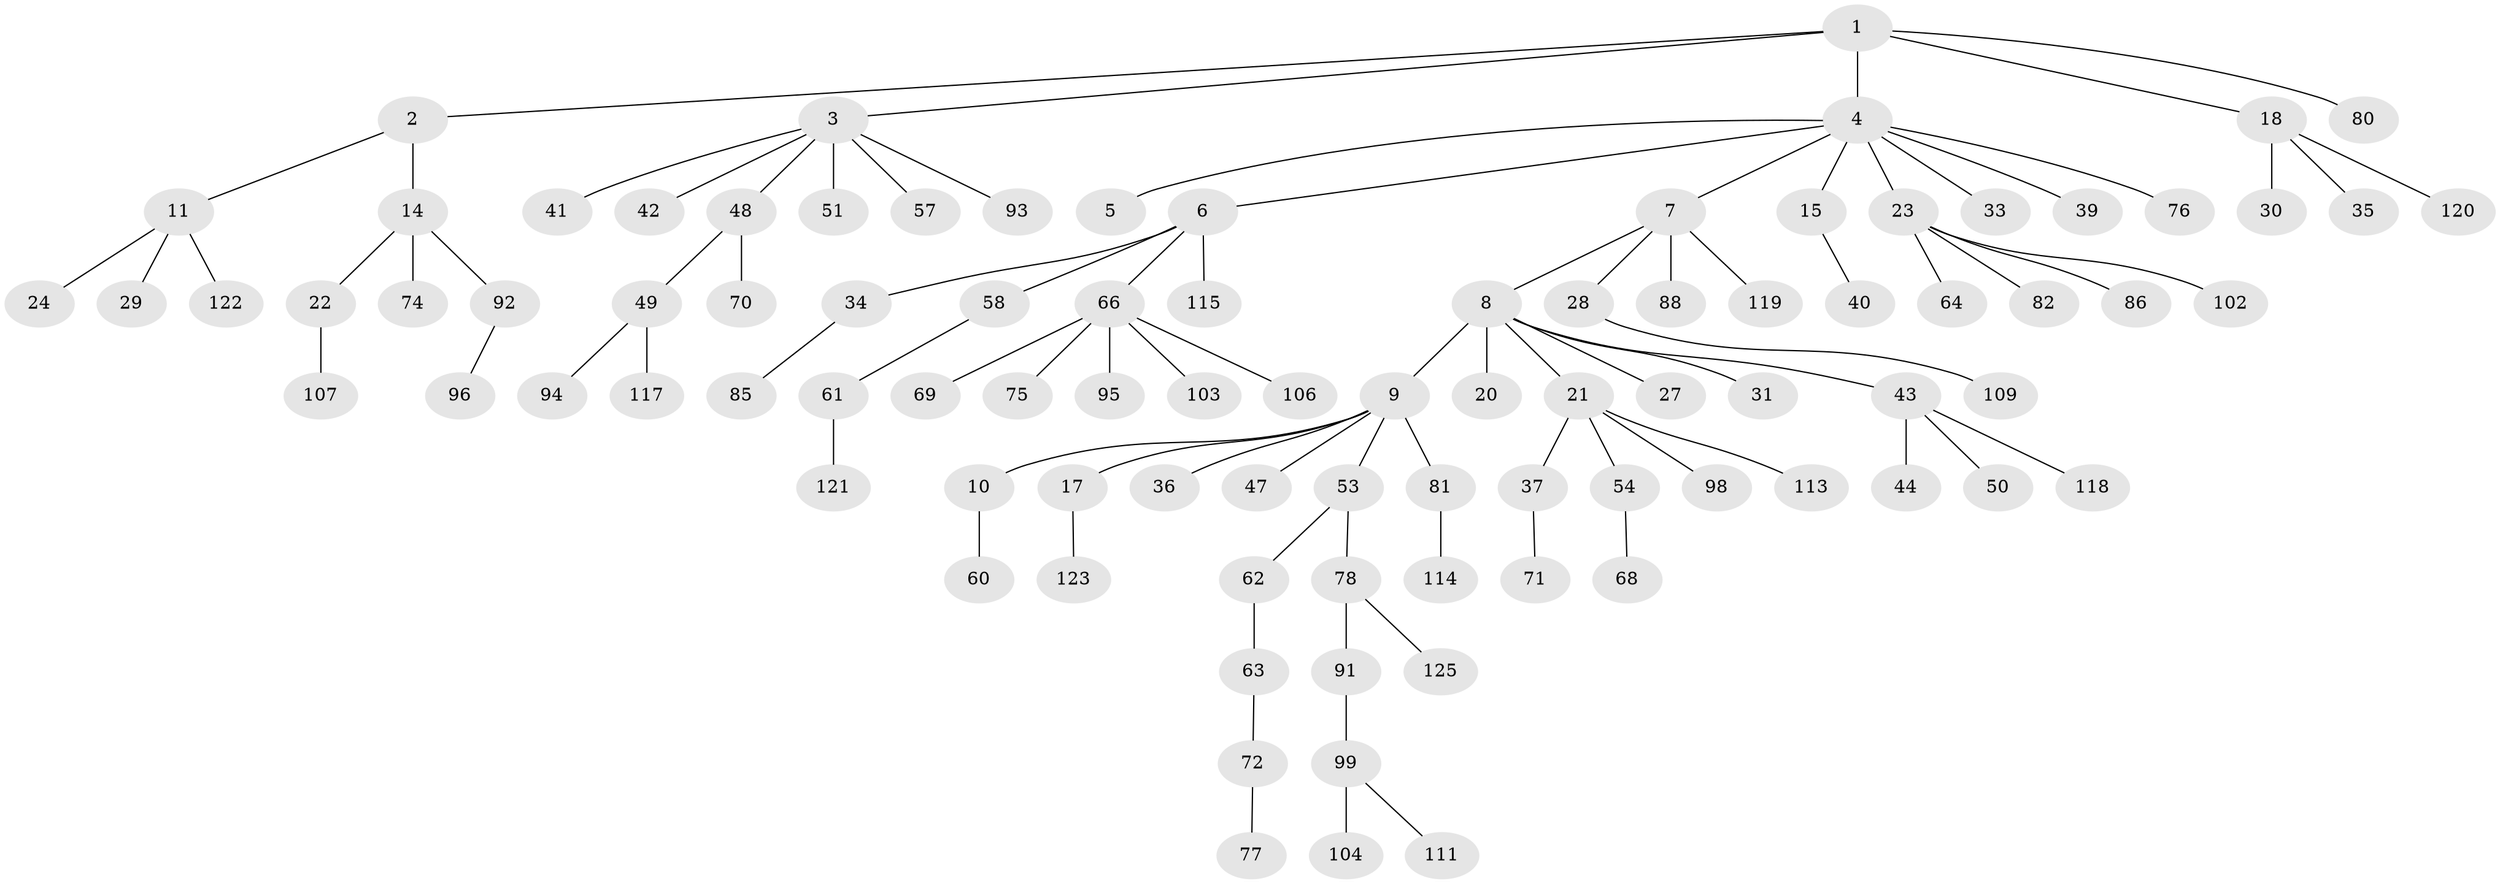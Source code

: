 // original degree distribution, {5: 0.023809523809523808, 3: 0.12698412698412698, 8: 0.007936507936507936, 6: 0.015873015873015872, 2: 0.2619047619047619, 4: 0.047619047619047616, 7: 0.015873015873015872, 1: 0.5}
// Generated by graph-tools (version 1.1) at 2025/42/03/06/25 10:42:05]
// undirected, 93 vertices, 92 edges
graph export_dot {
graph [start="1"]
  node [color=gray90,style=filled];
  1 [super="+16"];
  2;
  3 [super="+101"];
  4 [super="+13"];
  5 [super="+55"];
  6 [super="+26"];
  7 [super="+32"];
  8;
  9 [super="+46"];
  10;
  11 [super="+12"];
  14 [super="+19"];
  15;
  17;
  18 [super="+25"];
  20 [super="+59"];
  21 [super="+45"];
  22 [super="+105"];
  23 [super="+73"];
  24;
  27;
  28 [super="+38"];
  29;
  30 [super="+65"];
  31;
  33;
  34;
  35;
  36 [super="+67"];
  37 [super="+110"];
  39;
  40;
  41;
  42 [super="+112"];
  43 [super="+56"];
  44;
  47;
  48;
  49 [super="+52"];
  50;
  51;
  53 [super="+97"];
  54;
  57;
  58;
  60 [super="+79"];
  61 [super="+84"];
  62;
  63;
  64;
  66 [super="+90"];
  68;
  69;
  70 [super="+116"];
  71 [super="+83"];
  72;
  74;
  75 [super="+87"];
  76;
  77;
  78 [super="+108"];
  80;
  81;
  82 [super="+89"];
  85;
  86;
  88;
  91;
  92;
  93;
  94;
  95;
  96;
  98 [super="+124"];
  99 [super="+100"];
  102 [super="+126"];
  103;
  104;
  106;
  107;
  109;
  111;
  113;
  114;
  115;
  117;
  118;
  119;
  120;
  121;
  122;
  123;
  125;
  1 -- 2;
  1 -- 3;
  1 -- 4;
  1 -- 80;
  1 -- 18;
  2 -- 11;
  2 -- 14;
  3 -- 41;
  3 -- 42;
  3 -- 48;
  3 -- 51;
  3 -- 57;
  3 -- 93;
  4 -- 5;
  4 -- 6;
  4 -- 7;
  4 -- 33;
  4 -- 39;
  4 -- 23;
  4 -- 76;
  4 -- 15;
  6 -- 58;
  6 -- 66;
  6 -- 34;
  6 -- 115;
  7 -- 8;
  7 -- 28;
  7 -- 88;
  7 -- 119;
  8 -- 9;
  8 -- 20;
  8 -- 21;
  8 -- 27;
  8 -- 31;
  8 -- 43;
  9 -- 10;
  9 -- 17;
  9 -- 36;
  9 -- 47;
  9 -- 53;
  9 -- 81;
  10 -- 60;
  11 -- 29;
  11 -- 122;
  11 -- 24;
  14 -- 22;
  14 -- 74;
  14 -- 92;
  15 -- 40;
  17 -- 123;
  18 -- 35;
  18 -- 120;
  18 -- 30;
  21 -- 37;
  21 -- 113;
  21 -- 98;
  21 -- 54;
  22 -- 107;
  23 -- 64;
  23 -- 102;
  23 -- 82;
  23 -- 86;
  28 -- 109;
  34 -- 85;
  37 -- 71;
  43 -- 44;
  43 -- 50;
  43 -- 118;
  48 -- 49;
  48 -- 70;
  49 -- 117;
  49 -- 94;
  53 -- 62;
  53 -- 78;
  54 -- 68;
  58 -- 61;
  61 -- 121;
  62 -- 63;
  63 -- 72;
  66 -- 69;
  66 -- 75;
  66 -- 103;
  66 -- 106;
  66 -- 95;
  72 -- 77;
  78 -- 91;
  78 -- 125;
  81 -- 114;
  91 -- 99;
  92 -- 96;
  99 -- 111;
  99 -- 104;
}
